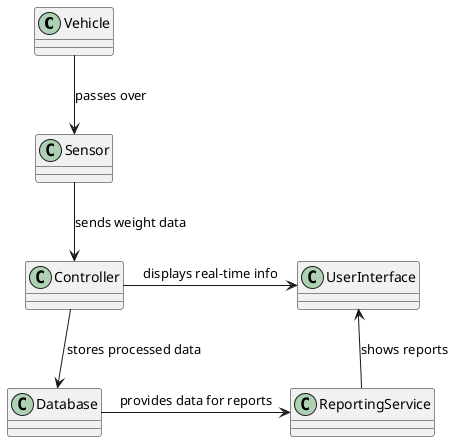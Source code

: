@startuml WeightInMotionSystem

!define RECTANGLE class

RECTANGLE Vehicle
RECTANGLE Sensor
RECTANGLE Controller
RECTANGLE Database
RECTANGLE UserInterface
RECTANGLE ReportingService

Vehicle -down-> Sensor : passes over
Sensor -down-> Controller : sends weight data
Controller -down-> Database : stores processed data
Controller -right-> UserInterface : displays real-time info
Database -right-> ReportingService : provides data for reports
ReportingService -up-> UserInterface : shows reports

@enduml